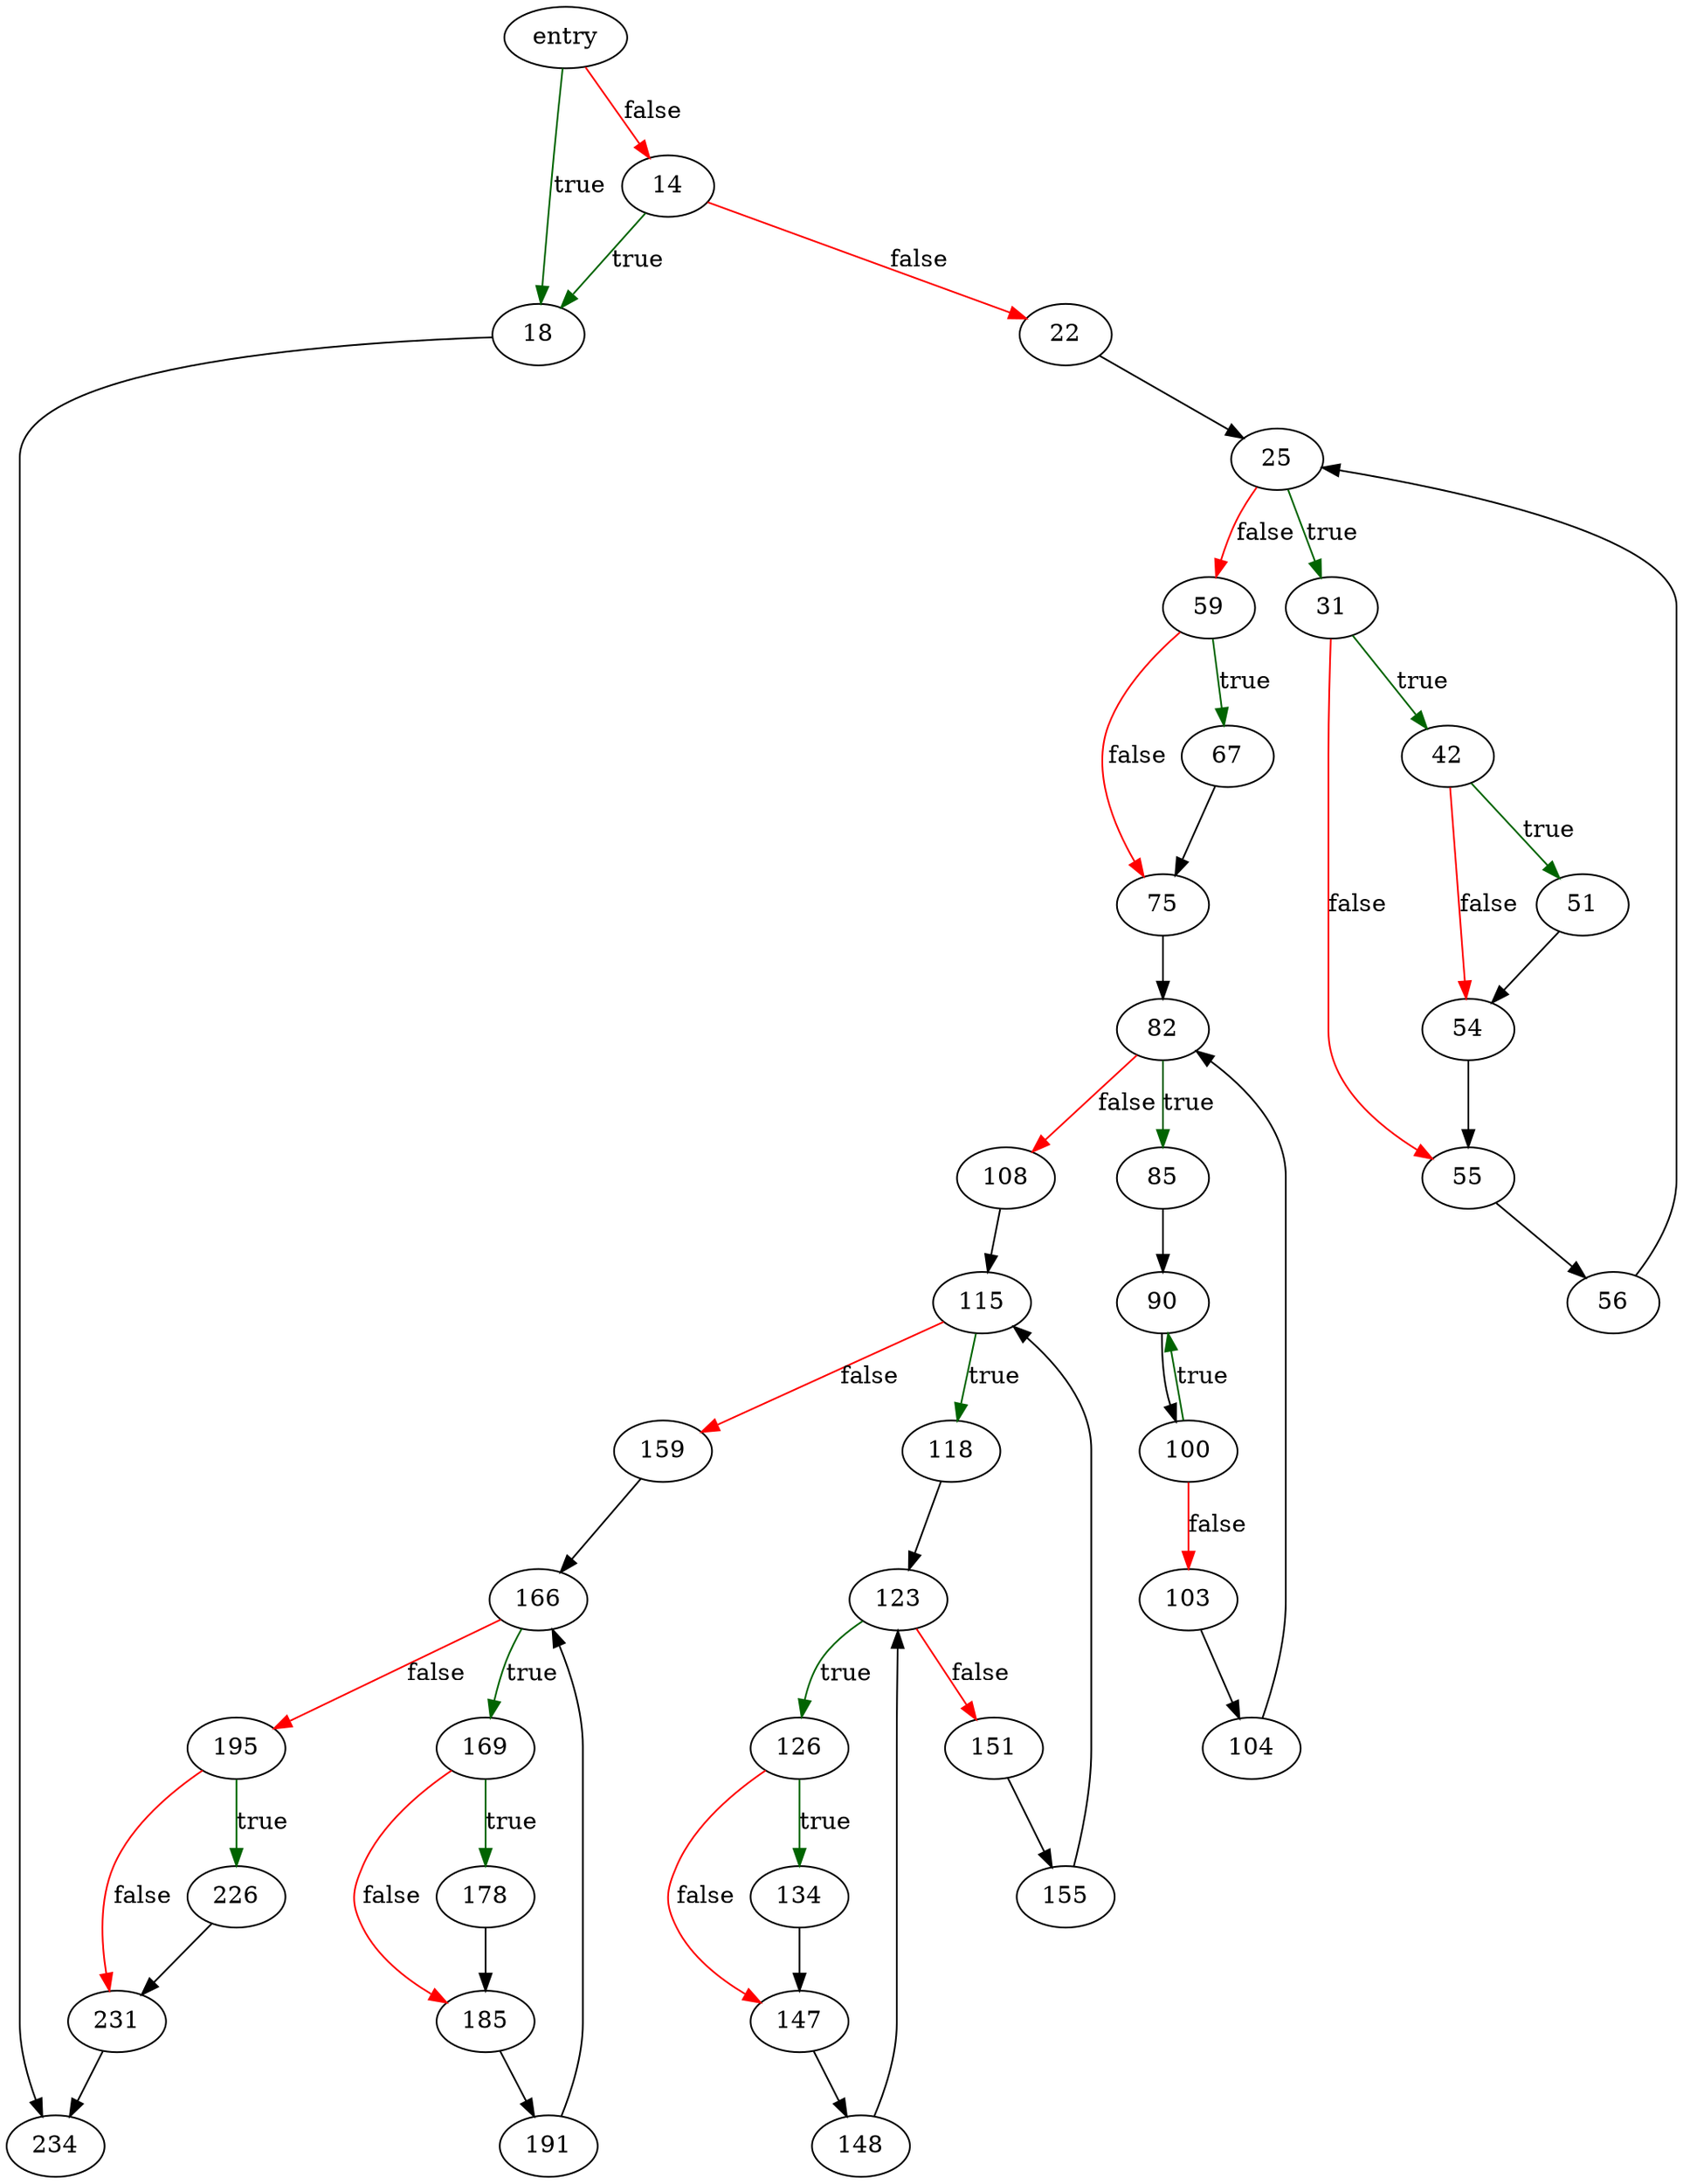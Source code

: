 digraph "sqlite3LeaveMutexAndCloseZombie" {
	// Node definitions.
	1 [label=entry];
	14;
	18;
	22;
	25;
	31;
	42;
	51;
	54;
	55;
	56;
	59;
	67;
	75;
	82;
	85;
	90;
	100;
	103;
	104;
	108;
	115;
	118;
	123;
	126;
	134;
	147;
	148;
	151;
	155;
	159;
	166;
	169;
	178;
	185;
	191;
	195;
	226;
	231;
	234;

	// Edge definitions.
	1 -> 14 [
		color=red
		label=false
	];
	1 -> 18 [
		color=darkgreen
		label=true
	];
	14 -> 18 [
		color=darkgreen
		label=true
	];
	14 -> 22 [
		color=red
		label=false
	];
	18 -> 234;
	22 -> 25;
	25 -> 31 [
		color=darkgreen
		label=true
	];
	25 -> 59 [
		color=red
		label=false
	];
	31 -> 42 [
		color=darkgreen
		label=true
	];
	31 -> 55 [
		color=red
		label=false
	];
	42 -> 51 [
		color=darkgreen
		label=true
	];
	42 -> 54 [
		color=red
		label=false
	];
	51 -> 54;
	54 -> 55;
	55 -> 56;
	56 -> 25;
	59 -> 67 [
		color=darkgreen
		label=true
	];
	59 -> 75 [
		color=red
		label=false
	];
	67 -> 75;
	75 -> 82;
	82 -> 85 [
		color=darkgreen
		label=true
	];
	82 -> 108 [
		color=red
		label=false
	];
	85 -> 90;
	90 -> 100;
	100 -> 90 [
		color=darkgreen
		label=true
	];
	100 -> 103 [
		color=red
		label=false
	];
	103 -> 104;
	104 -> 82;
	108 -> 115;
	115 -> 118 [
		color=darkgreen
		label=true
	];
	115 -> 159 [
		color=red
		label=false
	];
	118 -> 123;
	123 -> 126 [
		color=darkgreen
		label=true
	];
	123 -> 151 [
		color=red
		label=false
	];
	126 -> 134 [
		color=darkgreen
		label=true
	];
	126 -> 147 [
		color=red
		label=false
	];
	134 -> 147;
	147 -> 148;
	148 -> 123;
	151 -> 155;
	155 -> 115;
	159 -> 166;
	166 -> 169 [
		color=darkgreen
		label=true
	];
	166 -> 195 [
		color=red
		label=false
	];
	169 -> 178 [
		color=darkgreen
		label=true
	];
	169 -> 185 [
		color=red
		label=false
	];
	178 -> 185;
	185 -> 191;
	191 -> 166;
	195 -> 226 [
		color=darkgreen
		label=true
	];
	195 -> 231 [
		color=red
		label=false
	];
	226 -> 231;
	231 -> 234;
}
